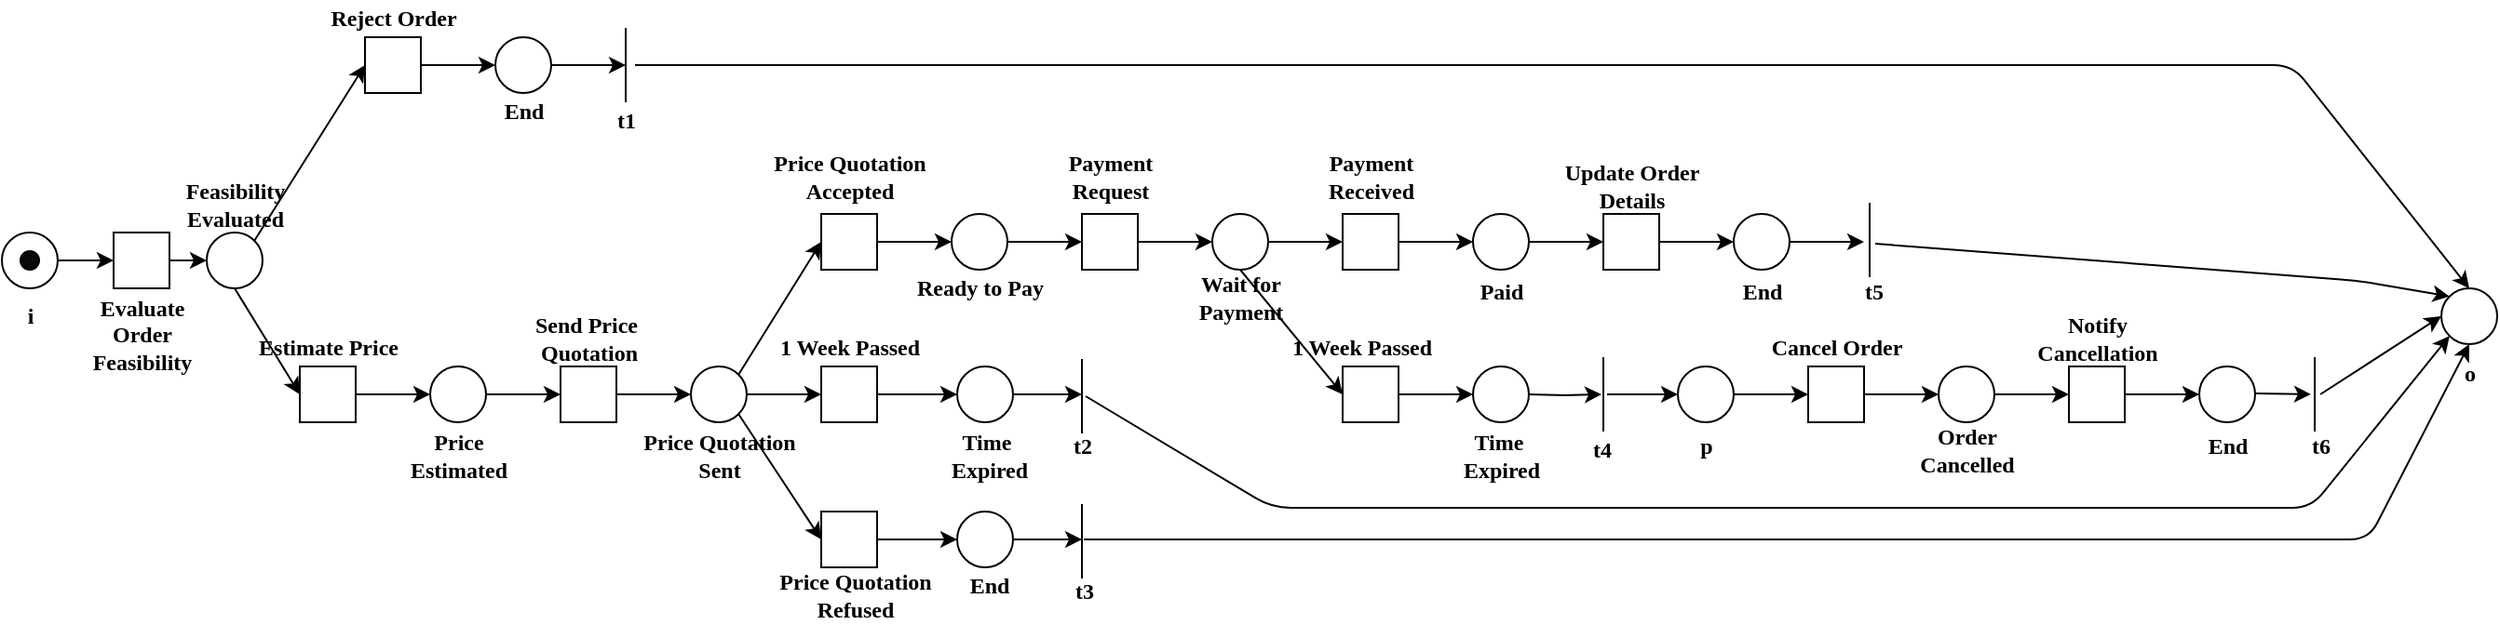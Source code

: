 <mxfile version="14.6.13" type="device"><diagram id="cvJP7_mtfQ-IJ_mPABc-" name="Pagina-1"><mxGraphModel dx="1024" dy="592" grid="1" gridSize="10" guides="1" tooltips="1" connect="1" arrows="1" fold="1" page="1" pageScale="1" pageWidth="583" pageHeight="827" math="0" shadow="0"><root><mxCell id="0"/><mxCell id="1" parent="0"/><mxCell id="Awd0ypakyq_JdQD4gJTv-39" value="" style="edgeStyle=orthogonalEdgeStyle;rounded=0;orthogonalLoop=1;jettySize=auto;html=1;" parent="1" source="Awd0ypakyq_JdQD4gJTv-2" target="Awd0ypakyq_JdQD4gJTv-4" edge="1"><mxGeometry relative="1" as="geometry"/></mxCell><mxCell id="Awd0ypakyq_JdQD4gJTv-2" value="" style="ellipse;whiteSpace=wrap;html=1;aspect=fixed;" parent="1" vertex="1"><mxGeometry x="40" y="270" width="30" height="30" as="geometry"/></mxCell><mxCell id="Awd0ypakyq_JdQD4gJTv-3" value="" style="ellipse;whiteSpace=wrap;html=1;aspect=fixed;" parent="1" vertex="1"><mxGeometry x="150" y="270" width="30" height="30" as="geometry"/></mxCell><mxCell id="Awd0ypakyq_JdQD4gJTv-4" value="" style="whiteSpace=wrap;html=1;aspect=fixed;" parent="1" vertex="1"><mxGeometry x="100" y="270" width="30" height="30" as="geometry"/></mxCell><mxCell id="Awd0ypakyq_JdQD4gJTv-40" value="" style="edgeStyle=orthogonalEdgeStyle;rounded=0;orthogonalLoop=1;jettySize=auto;html=1;" parent="1" source="Awd0ypakyq_JdQD4gJTv-5" target="Awd0ypakyq_JdQD4gJTv-7" edge="1"><mxGeometry relative="1" as="geometry"/></mxCell><mxCell id="Awd0ypakyq_JdQD4gJTv-5" value="" style="whiteSpace=wrap;html=1;aspect=fixed;" parent="1" vertex="1"><mxGeometry x="235" y="165" width="30" height="30" as="geometry"/></mxCell><mxCell id="Awd0ypakyq_JdQD4gJTv-41" value="" style="edgeStyle=orthogonalEdgeStyle;rounded=0;orthogonalLoop=1;jettySize=auto;html=1;entryX=0;entryY=0.5;entryDx=0;entryDy=0;" parent="1" source="Awd0ypakyq_JdQD4gJTv-6" target="Awd0ypakyq_JdQD4gJTv-8" edge="1"><mxGeometry relative="1" as="geometry"/></mxCell><mxCell id="Awd0ypakyq_JdQD4gJTv-6" value="" style="whiteSpace=wrap;html=1;aspect=fixed;" parent="1" vertex="1"><mxGeometry x="200" y="342" width="30" height="30" as="geometry"/></mxCell><mxCell id="Awd0ypakyq_JdQD4gJTv-7" value="" style="ellipse;whiteSpace=wrap;html=1;aspect=fixed;" parent="1" vertex="1"><mxGeometry x="305" y="165" width="30" height="30" as="geometry"/></mxCell><mxCell id="Awd0ypakyq_JdQD4gJTv-42" value="" style="edgeStyle=orthogonalEdgeStyle;rounded=0;orthogonalLoop=1;jettySize=auto;html=1;" parent="1" source="Awd0ypakyq_JdQD4gJTv-8" edge="1"><mxGeometry relative="1" as="geometry"><mxPoint x="340" y="357" as="targetPoint"/></mxGeometry></mxCell><mxCell id="Awd0ypakyq_JdQD4gJTv-8" value="" style="ellipse;whiteSpace=wrap;html=1;aspect=fixed;" parent="1" vertex="1"><mxGeometry x="270" y="342" width="30" height="30" as="geometry"/></mxCell><mxCell id="Awd0ypakyq_JdQD4gJTv-9" value="" style="endArrow=none;html=1;" parent="1" edge="1"><mxGeometry width="50" height="50" relative="1" as="geometry"><mxPoint x="375" y="200" as="sourcePoint"/><mxPoint x="375" y="160" as="targetPoint"/></mxGeometry></mxCell><mxCell id="Awd0ypakyq_JdQD4gJTv-43" value="" style="edgeStyle=orthogonalEdgeStyle;rounded=0;orthogonalLoop=1;jettySize=auto;html=1;entryX=0;entryY=0.5;entryDx=0;entryDy=0;" parent="1" source="Awd0ypakyq_JdQD4gJTv-10" target="Awd0ypakyq_JdQD4gJTv-11" edge="1"><mxGeometry relative="1" as="geometry"/></mxCell><mxCell id="Awd0ypakyq_JdQD4gJTv-10" value="" style="whiteSpace=wrap;html=1;aspect=fixed;" parent="1" vertex="1"><mxGeometry x="340" y="342" width="30" height="30" as="geometry"/></mxCell><mxCell id="Awd0ypakyq_JdQD4gJTv-44" value="" style="edgeStyle=orthogonalEdgeStyle;rounded=0;orthogonalLoop=1;jettySize=auto;html=1;entryX=0;entryY=0.5;entryDx=0;entryDy=0;" parent="1" source="Awd0ypakyq_JdQD4gJTv-11" target="Awd0ypakyq_JdQD4gJTv-13" edge="1"><mxGeometry relative="1" as="geometry"/></mxCell><mxCell id="Awd0ypakyq_JdQD4gJTv-11" value="" style="ellipse;whiteSpace=wrap;html=1;aspect=fixed;" parent="1" vertex="1"><mxGeometry x="410" y="342" width="30" height="30" as="geometry"/></mxCell><mxCell id="Awd0ypakyq_JdQD4gJTv-13" value="" style="whiteSpace=wrap;html=1;aspect=fixed;" parent="1" vertex="1"><mxGeometry x="480" y="342" width="30" height="30" as="geometry"/></mxCell><mxCell id="Awd0ypakyq_JdQD4gJTv-14" value="" style="whiteSpace=wrap;html=1;aspect=fixed;" parent="1" vertex="1"><mxGeometry x="480" y="420" width="30" height="30" as="geometry"/></mxCell><mxCell id="Awd0ypakyq_JdQD4gJTv-15" value="" style="ellipse;whiteSpace=wrap;html=1;aspect=fixed;" parent="1" vertex="1"><mxGeometry x="553" y="342" width="30" height="30" as="geometry"/></mxCell><mxCell id="Awd0ypakyq_JdQD4gJTv-16" value="" style="ellipse;whiteSpace=wrap;html=1;aspect=fixed;" parent="1" vertex="1"><mxGeometry x="553" y="420" width="30" height="30" as="geometry"/></mxCell><mxCell id="Awd0ypakyq_JdQD4gJTv-17" value="" style="endArrow=none;html=1;" parent="1" edge="1"><mxGeometry width="50" height="50" relative="1" as="geometry"><mxPoint x="620" y="378" as="sourcePoint"/><mxPoint x="620" y="338" as="targetPoint"/></mxGeometry></mxCell><mxCell id="Awd0ypakyq_JdQD4gJTv-18" value="" style="endArrow=none;html=1;" parent="1" edge="1"><mxGeometry width="50" height="50" relative="1" as="geometry"><mxPoint x="620" y="456" as="sourcePoint"/><mxPoint x="620" y="416" as="targetPoint"/></mxGeometry></mxCell><mxCell id="Awd0ypakyq_JdQD4gJTv-19" value="" style="whiteSpace=wrap;html=1;aspect=fixed;" parent="1" vertex="1"><mxGeometry x="480" y="260" width="30" height="30" as="geometry"/></mxCell><mxCell id="Awd0ypakyq_JdQD4gJTv-20" value="" style="ellipse;whiteSpace=wrap;html=1;aspect=fixed;" parent="1" vertex="1"><mxGeometry x="550" y="260" width="30" height="30" as="geometry"/></mxCell><mxCell id="Awd0ypakyq_JdQD4gJTv-21" value="" style="whiteSpace=wrap;html=1;aspect=fixed;" parent="1" vertex="1"><mxGeometry x="620" y="260" width="30" height="30" as="geometry"/></mxCell><mxCell id="Awd0ypakyq_JdQD4gJTv-61" value="" style="edgeStyle=orthogonalEdgeStyle;rounded=0;orthogonalLoop=1;jettySize=auto;html=1;entryX=0;entryY=0.5;entryDx=0;entryDy=0;" parent="1" source="Awd0ypakyq_JdQD4gJTv-22" target="Awd0ypakyq_JdQD4gJTv-25" edge="1"><mxGeometry relative="1" as="geometry"/></mxCell><mxCell id="Awd0ypakyq_JdQD4gJTv-22" value="" style="whiteSpace=wrap;html=1;aspect=fixed;" parent="1" vertex="1"><mxGeometry x="760" y="260" width="30" height="30" as="geometry"/></mxCell><mxCell id="Awd0ypakyq_JdQD4gJTv-60" value="" style="edgeStyle=orthogonalEdgeStyle;rounded=0;orthogonalLoop=1;jettySize=auto;html=1;" parent="1" source="Awd0ypakyq_JdQD4gJTv-23" edge="1"><mxGeometry relative="1" as="geometry"><mxPoint x="760" y="275" as="targetPoint"/></mxGeometry></mxCell><mxCell id="Awd0ypakyq_JdQD4gJTv-23" value="" style="ellipse;whiteSpace=wrap;html=1;aspect=fixed;" parent="1" vertex="1"><mxGeometry x="690" y="260" width="30" height="30" as="geometry"/></mxCell><mxCell id="Awd0ypakyq_JdQD4gJTv-65" value="" style="edgeStyle=orthogonalEdgeStyle;rounded=0;orthogonalLoop=1;jettySize=auto;html=1;" parent="1" source="Awd0ypakyq_JdQD4gJTv-24" target="Awd0ypakyq_JdQD4gJTv-26" edge="1"><mxGeometry relative="1" as="geometry"/></mxCell><mxCell id="Awd0ypakyq_JdQD4gJTv-24" value="" style="whiteSpace=wrap;html=1;aspect=fixed;" parent="1" vertex="1"><mxGeometry x="760" y="342" width="30" height="30" as="geometry"/></mxCell><mxCell id="Awd0ypakyq_JdQD4gJTv-62" value="" style="edgeStyle=orthogonalEdgeStyle;rounded=0;orthogonalLoop=1;jettySize=auto;html=1;entryX=0;entryY=0.5;entryDx=0;entryDy=0;" parent="1" source="Awd0ypakyq_JdQD4gJTv-25" target="Awd0ypakyq_JdQD4gJTv-29" edge="1"><mxGeometry relative="1" as="geometry"/></mxCell><mxCell id="Awd0ypakyq_JdQD4gJTv-25" value="" style="ellipse;whiteSpace=wrap;html=1;aspect=fixed;" parent="1" vertex="1"><mxGeometry x="830" y="260" width="30" height="30" as="geometry"/></mxCell><mxCell id="Awd0ypakyq_JdQD4gJTv-66" value="" style="edgeStyle=orthogonalEdgeStyle;rounded=0;orthogonalLoop=1;jettySize=auto;html=1;" parent="1" edge="1"><mxGeometry relative="1" as="geometry"><mxPoint x="859" y="357" as="sourcePoint"/><mxPoint x="899" y="357" as="targetPoint"/></mxGeometry></mxCell><mxCell id="Awd0ypakyq_JdQD4gJTv-26" value="" style="ellipse;whiteSpace=wrap;html=1;aspect=fixed;" parent="1" vertex="1"><mxGeometry x="830" y="342" width="30" height="30" as="geometry"/></mxCell><mxCell id="Awd0ypakyq_JdQD4gJTv-69" value="" style="edgeStyle=orthogonalEdgeStyle;rounded=0;orthogonalLoop=1;jettySize=auto;html=1;startSize=6;sourcePerimeterSpacing=0;entryX=0;entryY=0.5;entryDx=0;entryDy=0;" parent="1" source="Awd0ypakyq_JdQD4gJTv-27" target="Awd0ypakyq_JdQD4gJTv-31" edge="1"><mxGeometry relative="1" as="geometry"/></mxCell><mxCell id="Awd0ypakyq_JdQD4gJTv-27" value="" style="ellipse;whiteSpace=wrap;html=1;aspect=fixed;" parent="1" vertex="1"><mxGeometry x="940" y="342" width="30" height="30" as="geometry"/></mxCell><mxCell id="Awd0ypakyq_JdQD4gJTv-28" value="" style="endArrow=none;html=1;" parent="1" edge="1"><mxGeometry width="50" height="50" relative="1" as="geometry"><mxPoint x="900" y="377" as="sourcePoint"/><mxPoint x="900" y="337" as="targetPoint"/></mxGeometry></mxCell><mxCell id="Awd0ypakyq_JdQD4gJTv-63" value="" style="edgeStyle=orthogonalEdgeStyle;rounded=0;orthogonalLoop=1;jettySize=auto;html=1;" parent="1" source="Awd0ypakyq_JdQD4gJTv-29" target="Awd0ypakyq_JdQD4gJTv-30" edge="1"><mxGeometry relative="1" as="geometry"/></mxCell><mxCell id="Awd0ypakyq_JdQD4gJTv-29" value="" style="whiteSpace=wrap;html=1;aspect=fixed;" parent="1" vertex="1"><mxGeometry x="900" y="260" width="30" height="30" as="geometry"/></mxCell><mxCell id="Awd0ypakyq_JdQD4gJTv-30" value="" style="ellipse;whiteSpace=wrap;html=1;aspect=fixed;" parent="1" vertex="1"><mxGeometry x="970" y="260" width="30" height="30" as="geometry"/></mxCell><mxCell id="Awd0ypakyq_JdQD4gJTv-70" value="" style="edgeStyle=orthogonalEdgeStyle;rounded=0;orthogonalLoop=1;jettySize=auto;html=1;startSize=6;sourcePerimeterSpacing=0;entryX=0;entryY=0.5;entryDx=0;entryDy=0;" parent="1" source="Awd0ypakyq_JdQD4gJTv-31" target="Awd0ypakyq_JdQD4gJTv-32" edge="1"><mxGeometry relative="1" as="geometry"/></mxCell><mxCell id="Awd0ypakyq_JdQD4gJTv-31" value="" style="whiteSpace=wrap;html=1;aspect=fixed;" parent="1" vertex="1"><mxGeometry x="1010" y="342" width="30" height="30" as="geometry"/></mxCell><mxCell id="Awd0ypakyq_JdQD4gJTv-71" value="" style="edgeStyle=orthogonalEdgeStyle;rounded=0;orthogonalLoop=1;jettySize=auto;html=1;startSize=6;sourcePerimeterSpacing=0;entryX=0;entryY=0.5;entryDx=0;entryDy=0;" parent="1" source="Awd0ypakyq_JdQD4gJTv-32" target="Awd0ypakyq_JdQD4gJTv-33" edge="1"><mxGeometry relative="1" as="geometry"/></mxCell><mxCell id="Awd0ypakyq_JdQD4gJTv-32" value="" style="ellipse;whiteSpace=wrap;html=1;aspect=fixed;" parent="1" vertex="1"><mxGeometry x="1080" y="342" width="30" height="30" as="geometry"/></mxCell><mxCell id="Awd0ypakyq_JdQD4gJTv-72" value="" style="edgeStyle=orthogonalEdgeStyle;rounded=0;orthogonalLoop=1;jettySize=auto;html=1;startSize=6;sourcePerimeterSpacing=0;" parent="1" source="Awd0ypakyq_JdQD4gJTv-33" target="Awd0ypakyq_JdQD4gJTv-35" edge="1"><mxGeometry relative="1" as="geometry"/></mxCell><mxCell id="Awd0ypakyq_JdQD4gJTv-33" value="" style="whiteSpace=wrap;html=1;aspect=fixed;" parent="1" vertex="1"><mxGeometry x="1150" y="342" width="30" height="30" as="geometry"/></mxCell><mxCell id="Awd0ypakyq_JdQD4gJTv-35" value="" style="ellipse;whiteSpace=wrap;html=1;aspect=fixed;" parent="1" vertex="1"><mxGeometry x="1220" y="342" width="30" height="30" as="geometry"/></mxCell><mxCell id="Awd0ypakyq_JdQD4gJTv-36" value="" style="endArrow=none;html=1;" parent="1" edge="1"><mxGeometry width="50" height="50" relative="1" as="geometry"><mxPoint x="1282" y="377" as="sourcePoint"/><mxPoint x="1282" y="337" as="targetPoint"/></mxGeometry></mxCell><mxCell id="Awd0ypakyq_JdQD4gJTv-37" value="" style="ellipse;whiteSpace=wrap;html=1;aspect=fixed;" parent="1" vertex="1"><mxGeometry x="1350" y="300" width="30" height="30" as="geometry"/></mxCell><mxCell id="Awd0ypakyq_JdQD4gJTv-38" value="" style="ellipse;whiteSpace=wrap;html=1;aspect=fixed;fillColor=#080808;" parent="1" vertex="1"><mxGeometry x="50" y="280" width="10" height="10" as="geometry"/></mxCell><mxCell id="Awd0ypakyq_JdQD4gJTv-45" value="" style="endArrow=classic;html=1;exitX=1;exitY=0;exitDx=0;exitDy=0;entryX=0;entryY=0.5;entryDx=0;entryDy=0;" parent="1" source="Awd0ypakyq_JdQD4gJTv-11" target="Awd0ypakyq_JdQD4gJTv-19" edge="1"><mxGeometry width="50" height="50" relative="1" as="geometry"><mxPoint x="210" y="330" as="sourcePoint"/><mxPoint x="260" y="280" as="targetPoint"/></mxGeometry></mxCell><mxCell id="Awd0ypakyq_JdQD4gJTv-46" value="" style="endArrow=classic;html=1;entryX=0;entryY=0.5;entryDx=0;entryDy=0;exitX=1;exitY=1;exitDx=0;exitDy=0;" parent="1" source="Awd0ypakyq_JdQD4gJTv-11" target="Awd0ypakyq_JdQD4gJTv-14" edge="1"><mxGeometry width="50" height="50" relative="1" as="geometry"><mxPoint x="210" y="330" as="sourcePoint"/><mxPoint x="260" y="280" as="targetPoint"/></mxGeometry></mxCell><mxCell id="Awd0ypakyq_JdQD4gJTv-48" value="" style="endArrow=classic;html=1;exitX=1;exitY=0.5;exitDx=0;exitDy=0;entryX=0;entryY=0.5;entryDx=0;entryDy=0;" parent="1" source="Awd0ypakyq_JdQD4gJTv-4" target="Awd0ypakyq_JdQD4gJTv-3" edge="1"><mxGeometry width="50" height="50" relative="1" as="geometry"><mxPoint x="210" y="330" as="sourcePoint"/><mxPoint x="260" y="280" as="targetPoint"/></mxGeometry></mxCell><mxCell id="Awd0ypakyq_JdQD4gJTv-49" value="" style="endArrow=classic;html=1;exitX=0.5;exitY=1;exitDx=0;exitDy=0;entryX=0;entryY=0.5;entryDx=0;entryDy=0;" parent="1" source="Awd0ypakyq_JdQD4gJTv-3" target="Awd0ypakyq_JdQD4gJTv-6" edge="1"><mxGeometry width="50" height="50" relative="1" as="geometry"><mxPoint x="210" y="330" as="sourcePoint"/><mxPoint x="260" y="280" as="targetPoint"/></mxGeometry></mxCell><mxCell id="Awd0ypakyq_JdQD4gJTv-50" value="" style="endArrow=classic;html=1;exitX=1;exitY=0;exitDx=0;exitDy=0;entryX=0;entryY=0.5;entryDx=0;entryDy=0;" parent="1" source="Awd0ypakyq_JdQD4gJTv-3" target="Awd0ypakyq_JdQD4gJTv-5" edge="1"><mxGeometry width="50" height="50" relative="1" as="geometry"><mxPoint x="170" y="230" as="sourcePoint"/><mxPoint x="265" y="240" as="targetPoint"/></mxGeometry></mxCell><mxCell id="Awd0ypakyq_JdQD4gJTv-51" value="" style="endArrow=classic;html=1;exitX=1;exitY=0.5;exitDx=0;exitDy=0;" parent="1" source="Awd0ypakyq_JdQD4gJTv-7" edge="1"><mxGeometry width="50" height="50" relative="1" as="geometry"><mxPoint x="425" y="290" as="sourcePoint"/><mxPoint x="375" y="180" as="targetPoint"/></mxGeometry></mxCell><mxCell id="Awd0ypakyq_JdQD4gJTv-52" value="" style="endArrow=classic;html=1;entryX=0;entryY=0.5;entryDx=0;entryDy=0;exitX=1;exitY=0.5;exitDx=0;exitDy=0;" parent="1" source="Awd0ypakyq_JdQD4gJTv-19" target="Awd0ypakyq_JdQD4gJTv-20" edge="1"><mxGeometry width="50" height="50" relative="1" as="geometry"><mxPoint x="390" y="330" as="sourcePoint"/><mxPoint x="560" y="270" as="targetPoint"/></mxGeometry></mxCell><mxCell id="Awd0ypakyq_JdQD4gJTv-53" value="" style="endArrow=classic;html=1;entryX=0;entryY=0.5;entryDx=0;entryDy=0;exitX=1;exitY=0.5;exitDx=0;exitDy=0;" parent="1" source="Awd0ypakyq_JdQD4gJTv-13" target="Awd0ypakyq_JdQD4gJTv-15" edge="1"><mxGeometry width="50" height="50" relative="1" as="geometry"><mxPoint x="520" y="285" as="sourcePoint"/><mxPoint x="560" y="285" as="targetPoint"/></mxGeometry></mxCell><mxCell id="Awd0ypakyq_JdQD4gJTv-54" value="" style="endArrow=classic;html=1;entryX=0;entryY=0.5;entryDx=0;entryDy=0;exitX=1;exitY=0.5;exitDx=0;exitDy=0;" parent="1" source="Awd0ypakyq_JdQD4gJTv-14" target="Awd0ypakyq_JdQD4gJTv-16" edge="1"><mxGeometry width="50" height="50" relative="1" as="geometry"><mxPoint x="530" y="295" as="sourcePoint"/><mxPoint x="570" y="295" as="targetPoint"/></mxGeometry></mxCell><mxCell id="Awd0ypakyq_JdQD4gJTv-55" value="" style="endArrow=classic;html=1;entryX=0;entryY=0.5;entryDx=0;entryDy=0;exitX=1;exitY=0.5;exitDx=0;exitDy=0;" parent="1" source="Awd0ypakyq_JdQD4gJTv-20" target="Awd0ypakyq_JdQD4gJTv-21" edge="1"><mxGeometry width="50" height="50" relative="1" as="geometry"><mxPoint x="540" y="305" as="sourcePoint"/><mxPoint x="580" y="305" as="targetPoint"/></mxGeometry></mxCell><mxCell id="Awd0ypakyq_JdQD4gJTv-57" value="" style="endArrow=classic;html=1;exitX=1;exitY=0.5;exitDx=0;exitDy=0;" parent="1" source="Awd0ypakyq_JdQD4gJTv-15" edge="1"><mxGeometry width="50" height="50" relative="1" as="geometry"><mxPoint x="390" y="330" as="sourcePoint"/><mxPoint x="620" y="357" as="targetPoint"/></mxGeometry></mxCell><mxCell id="Awd0ypakyq_JdQD4gJTv-58" value="" style="endArrow=classic;html=1;exitX=1;exitY=0.5;exitDx=0;exitDy=0;" parent="1" source="Awd0ypakyq_JdQD4gJTv-16" edge="1"><mxGeometry width="50" height="50" relative="1" as="geometry"><mxPoint x="390" y="330" as="sourcePoint"/><mxPoint x="620" y="435" as="targetPoint"/></mxGeometry></mxCell><mxCell id="Awd0ypakyq_JdQD4gJTv-59" value="" style="endArrow=classic;html=1;exitX=1;exitY=0.5;exitDx=0;exitDy=0;" parent="1" source="Awd0ypakyq_JdQD4gJTv-21" edge="1"><mxGeometry width="50" height="50" relative="1" as="geometry"><mxPoint x="830" y="330" as="sourcePoint"/><mxPoint x="690" y="275" as="targetPoint"/></mxGeometry></mxCell><mxCell id="Awd0ypakyq_JdQD4gJTv-64" value="" style="endArrow=classic;html=1;exitX=0.5;exitY=1;exitDx=0;exitDy=0;entryX=0;entryY=0.5;entryDx=0;entryDy=0;" parent="1" source="Awd0ypakyq_JdQD4gJTv-23" target="Awd0ypakyq_JdQD4gJTv-24" edge="1"><mxGeometry width="50" height="50" relative="1" as="geometry"><mxPoint x="830" y="500" as="sourcePoint"/><mxPoint x="880" y="450" as="targetPoint"/></mxGeometry></mxCell><mxCell id="Awd0ypakyq_JdQD4gJTv-67" value="" style="endArrow=classic;html=1;sourcePerimeterSpacing=0;startSize=6;entryX=0;entryY=0.5;entryDx=0;entryDy=0;" parent="1" target="Awd0ypakyq_JdQD4gJTv-27" edge="1"><mxGeometry width="50" height="50" relative="1" as="geometry"><mxPoint x="902" y="357" as="sourcePoint"/><mxPoint x="942" y="357" as="targetPoint"/></mxGeometry></mxCell><mxCell id="Awd0ypakyq_JdQD4gJTv-78" value="" style="endArrow=classic;html=1;startSize=6;sourcePerimeterSpacing=0;entryX=0;entryY=0.5;entryDx=0;entryDy=0;" parent="1" target="Awd0ypakyq_JdQD4gJTv-37" edge="1"><mxGeometry width="50" height="50" relative="1" as="geometry"><mxPoint x="1285" y="357" as="sourcePoint"/><mxPoint x="1330" y="330" as="targetPoint"/></mxGeometry></mxCell><mxCell id="Awd0ypakyq_JdQD4gJTv-79" value="" style="endArrow=classic;html=1;startSize=6;sourcePerimeterSpacing=0;" parent="1" edge="1"><mxGeometry width="50" height="50" relative="1" as="geometry"><mxPoint x="1250" y="356.5" as="sourcePoint"/><mxPoint x="1280" y="357" as="targetPoint"/></mxGeometry></mxCell><mxCell id="Awd0ypakyq_JdQD4gJTv-80" value="&lt;b&gt;&lt;font face=&quot;Georgia&quot;&gt;i&lt;/font&gt;&lt;/b&gt;" style="text;html=1;align=center;verticalAlign=middle;resizable=0;points=[];autosize=1;strokeColor=none;" parent="1" vertex="1"><mxGeometry x="45" y="305" width="20" height="20" as="geometry"/></mxCell><mxCell id="Awd0ypakyq_JdQD4gJTv-83" value="&lt;b&gt;&lt;font face=&quot;Georgia&quot; style=&quot;font-size: 12px ; line-height: 120%&quot;&gt;Evaluate &lt;br&gt;Order &lt;br&gt;Feasibility&lt;/font&gt;&lt;/b&gt;" style="text;html=1;align=center;verticalAlign=middle;resizable=0;points=[];autosize=1;strokeColor=none;" parent="1" vertex="1"><mxGeometry x="75" y="300" width="80" height="50" as="geometry"/></mxCell><mxCell id="Awd0ypakyq_JdQD4gJTv-84" value="&lt;b&gt;&lt;font face=&quot;Georgia&quot;&gt;Feasibility &lt;br&gt;Evaluated&lt;/font&gt;&lt;/b&gt;" style="text;html=1;align=center;verticalAlign=middle;resizable=0;points=[];autosize=1;strokeColor=none;" parent="1" vertex="1"><mxGeometry x="125" y="240" width="80" height="30" as="geometry"/></mxCell><mxCell id="Awd0ypakyq_JdQD4gJTv-85" value="&lt;font face=&quot;Georgia&quot;&gt;&lt;b&gt;Reject Order&lt;/b&gt;&lt;/font&gt;" style="text;html=1;align=center;verticalAlign=middle;resizable=0;points=[];autosize=1;strokeColor=none;" parent="1" vertex="1"><mxGeometry x="205" y="145" width="90" height="20" as="geometry"/></mxCell><mxCell id="Awd0ypakyq_JdQD4gJTv-87" value="&lt;font face=&quot;Georgia&quot;&gt;&lt;b&gt;End&lt;/b&gt;&lt;/font&gt;" style="text;html=1;align=center;verticalAlign=middle;resizable=0;points=[];autosize=1;strokeColor=none;" parent="1" vertex="1"><mxGeometry x="300" y="195" width="40" height="20" as="geometry"/></mxCell><mxCell id="Awd0ypakyq_JdQD4gJTv-88" value="&lt;b&gt;&lt;font face=&quot;Georgia&quot;&gt;t1&lt;/font&gt;&lt;/b&gt;" style="text;html=1;align=center;verticalAlign=middle;resizable=0;points=[];autosize=1;strokeColor=none;" parent="1" vertex="1"><mxGeometry x="360" y="200" width="30" height="20" as="geometry"/></mxCell><mxCell id="Awd0ypakyq_JdQD4gJTv-89" value="&lt;font face=&quot;Georgia&quot;&gt;&lt;b&gt;Estimate Price&lt;/b&gt;&lt;/font&gt;" style="text;html=1;align=center;verticalAlign=middle;resizable=0;points=[];autosize=1;strokeColor=none;" parent="1" vertex="1"><mxGeometry x="160" y="322" width="110" height="20" as="geometry"/></mxCell><mxCell id="Awd0ypakyq_JdQD4gJTv-90" value="&lt;b&gt;&lt;font face=&quot;Georgia&quot;&gt;Price &lt;br&gt;Estimated&lt;/font&gt;&lt;/b&gt;" style="text;html=1;align=center;verticalAlign=middle;resizable=0;points=[];autosize=1;strokeColor=none;" parent="1" vertex="1"><mxGeometry x="245" y="375" width="80" height="30" as="geometry"/></mxCell><mxCell id="Awd0ypakyq_JdQD4gJTv-91" value="&lt;b&gt;&lt;font face=&quot;Georgia&quot;&gt;Send Price&amp;nbsp;&lt;br&gt;Quotation&lt;/font&gt;&lt;/b&gt;" style="text;html=1;align=center;verticalAlign=middle;resizable=0;points=[];autosize=1;strokeColor=none;" parent="1" vertex="1"><mxGeometry x="315" y="312" width="80" height="30" as="geometry"/></mxCell><mxCell id="Awd0ypakyq_JdQD4gJTv-92" value="&lt;b&gt;&lt;font face=&quot;Georgia&quot;&gt;Price Quotation&lt;br&gt;Sent&lt;/font&gt;&lt;/b&gt;" style="text;html=1;align=center;verticalAlign=middle;resizable=0;points=[];autosize=1;strokeColor=none;" parent="1" vertex="1"><mxGeometry x="370" y="375" width="110" height="30" as="geometry"/></mxCell><mxCell id="Awd0ypakyq_JdQD4gJTv-93" value="&lt;b&gt;&lt;font face=&quot;Georgia&quot;&gt;Price Quotation&lt;br&gt;Accepted&lt;br&gt;&lt;/font&gt;&lt;/b&gt;" style="text;html=1;align=center;verticalAlign=middle;resizable=0;points=[];autosize=1;strokeColor=none;" parent="1" vertex="1"><mxGeometry x="440" y="225" width="110" height="30" as="geometry"/></mxCell><mxCell id="Awd0ypakyq_JdQD4gJTv-94" value="&lt;b&gt;&lt;font face=&quot;Georgia&quot;&gt;1 Week Passed&lt;/font&gt;&lt;/b&gt;" style="text;html=1;align=center;verticalAlign=middle;resizable=0;points=[];autosize=1;strokeColor=none;" parent="1" vertex="1"><mxGeometry x="440" y="322" width="110" height="20" as="geometry"/></mxCell><mxCell id="Awd0ypakyq_JdQD4gJTv-95" value="&lt;b&gt;&lt;font face=&quot;Georgia&quot;&gt;Price Quotation&lt;br&gt;Refused&lt;br&gt;&lt;/font&gt;&lt;/b&gt;" style="text;html=1;align=center;verticalAlign=middle;resizable=0;points=[];autosize=1;strokeColor=none;" parent="1" vertex="1"><mxGeometry x="443" y="450" width="110" height="30" as="geometry"/></mxCell><mxCell id="Awd0ypakyq_JdQD4gJTv-96" value="&lt;font face=&quot;Georgia&quot;&gt;&lt;b&gt;End&lt;/b&gt;&lt;/font&gt;" style="text;html=1;align=center;verticalAlign=middle;resizable=0;points=[];autosize=1;strokeColor=none;" parent="1" vertex="1"><mxGeometry x="550" y="450" width="40" height="20" as="geometry"/></mxCell><mxCell id="Awd0ypakyq_JdQD4gJTv-97" value="&lt;b&gt;&lt;font face=&quot;Georgia&quot;&gt;Time&amp;nbsp;&lt;br&gt;Expired&lt;br&gt;&lt;/font&gt;&lt;/b&gt;" style="text;html=1;align=center;verticalAlign=middle;resizable=0;points=[];autosize=1;strokeColor=none;" parent="1" vertex="1"><mxGeometry x="540" y="375" width="60" height="30" as="geometry"/></mxCell><mxCell id="Awd0ypakyq_JdQD4gJTv-98" value="&lt;b&gt;&lt;font face=&quot;Georgia&quot;&gt;Ready to Pay&lt;/font&gt;&lt;/b&gt;" style="text;html=1;align=center;verticalAlign=middle;resizable=0;points=[];autosize=1;strokeColor=none;" parent="1" vertex="1"><mxGeometry x="520" y="290" width="90" height="20" as="geometry"/></mxCell><mxCell id="Awd0ypakyq_JdQD4gJTv-99" value="&lt;b&gt;&lt;font face=&quot;Georgia&quot;&gt;Payment &lt;br&gt;Request&lt;/font&gt;&lt;/b&gt;" style="text;html=1;align=center;verticalAlign=middle;resizable=0;points=[];autosize=1;strokeColor=none;" parent="1" vertex="1"><mxGeometry x="600" y="225" width="70" height="30" as="geometry"/></mxCell><mxCell id="Awd0ypakyq_JdQD4gJTv-100" value="&lt;b&gt;&lt;font face=&quot;Georgia&quot;&gt;Wait for &lt;br&gt;Payment&lt;/font&gt;&lt;/b&gt;" style="text;html=1;align=center;verticalAlign=middle;resizable=0;points=[];autosize=1;strokeColor=none;" parent="1" vertex="1"><mxGeometry x="670" y="290" width="70" height="30" as="geometry"/></mxCell><mxCell id="Awd0ypakyq_JdQD4gJTv-101" value="&lt;b&gt;&lt;font face=&quot;Georgia&quot;&gt;Payment &lt;br&gt;Received&lt;/font&gt;&lt;/b&gt;" style="text;html=1;align=center;verticalAlign=middle;resizable=0;points=[];autosize=1;strokeColor=none;" parent="1" vertex="1"><mxGeometry x="740" y="225" width="70" height="30" as="geometry"/></mxCell><mxCell id="Awd0ypakyq_JdQD4gJTv-102" value="&lt;b&gt;&lt;font face=&quot;Georgia&quot;&gt;Paid&lt;/font&gt;&lt;/b&gt;" style="text;html=1;align=center;verticalAlign=middle;resizable=0;points=[];autosize=1;strokeColor=none;" parent="1" vertex="1"><mxGeometry x="825" y="292" width="40" height="20" as="geometry"/></mxCell><mxCell id="Awd0ypakyq_JdQD4gJTv-103" value="&lt;b&gt;&lt;font face=&quot;Georgia&quot;&gt;Time&amp;nbsp;&lt;br&gt;Expired&lt;br&gt;&lt;/font&gt;&lt;/b&gt;" style="text;html=1;align=center;verticalAlign=middle;resizable=0;points=[];autosize=1;strokeColor=none;" parent="1" vertex="1"><mxGeometry x="815" y="375" width="60" height="30" as="geometry"/></mxCell><mxCell id="Awd0ypakyq_JdQD4gJTv-104" value="&lt;b&gt;&lt;font face=&quot;Georgia&quot;&gt;1 Week Passed&lt;/font&gt;&lt;/b&gt;" style="text;html=1;align=center;verticalAlign=middle;resizable=0;points=[];autosize=1;strokeColor=none;" parent="1" vertex="1"><mxGeometry x="715" y="322" width="110" height="20" as="geometry"/></mxCell><mxCell id="Awd0ypakyq_JdQD4gJTv-105" value="&lt;b&gt;&lt;font face=&quot;Georgia&quot;&gt;t2&lt;/font&gt;&lt;/b&gt;" style="text;html=1;align=center;verticalAlign=middle;resizable=0;points=[];autosize=1;strokeColor=none;" parent="1" vertex="1"><mxGeometry x="605" y="375" width="30" height="20" as="geometry"/></mxCell><mxCell id="Awd0ypakyq_JdQD4gJTv-106" value="&lt;b&gt;&lt;font face=&quot;Georgia&quot;&gt;t3&lt;/font&gt;&lt;/b&gt;" style="text;html=1;align=center;verticalAlign=middle;resizable=0;points=[];autosize=1;strokeColor=none;" parent="1" vertex="1"><mxGeometry x="606" y="453" width="30" height="20" as="geometry"/></mxCell><mxCell id="Awd0ypakyq_JdQD4gJTv-107" value="&lt;b&gt;&lt;font face=&quot;Georgia&quot;&gt;t4&lt;/font&gt;&lt;/b&gt;" style="text;html=1;align=center;verticalAlign=middle;resizable=0;points=[];autosize=1;strokeColor=none;" parent="1" vertex="1"><mxGeometry x="884" y="377" width="30" height="20" as="geometry"/></mxCell><mxCell id="Awd0ypakyq_JdQD4gJTv-108" value="&lt;b&gt;&lt;font face=&quot;Georgia&quot;&gt;p&lt;/font&gt;&lt;/b&gt;" style="text;html=1;align=center;verticalAlign=middle;resizable=0;points=[];autosize=1;strokeColor=none;" parent="1" vertex="1"><mxGeometry x="945" y="375" width="20" height="20" as="geometry"/></mxCell><mxCell id="Awd0ypakyq_JdQD4gJTv-109" value="&lt;font face=&quot;Georgia&quot;&gt;&lt;b&gt;End&lt;/b&gt;&lt;/font&gt;" style="text;html=1;align=center;verticalAlign=middle;resizable=0;points=[];autosize=1;strokeColor=none;" parent="1" vertex="1"><mxGeometry x="965" y="292" width="40" height="20" as="geometry"/></mxCell><mxCell id="Awd0ypakyq_JdQD4gJTv-111" value="&lt;b&gt;&lt;font face=&quot;Georgia&quot;&gt;Update Order&lt;br&gt;Details&lt;br&gt;&lt;/font&gt;&lt;/b&gt;" style="text;html=1;align=center;verticalAlign=middle;resizable=0;points=[];autosize=1;strokeColor=none;" parent="1" vertex="1"><mxGeometry x="865" y="230" width="100" height="30" as="geometry"/></mxCell><mxCell id="Awd0ypakyq_JdQD4gJTv-112" value="&lt;b&gt;&lt;font face=&quot;Georgia&quot;&gt;Cancel Order&lt;/font&gt;&lt;/b&gt;" style="text;html=1;align=center;verticalAlign=middle;resizable=0;points=[];autosize=1;strokeColor=none;" parent="1" vertex="1"><mxGeometry x="975" y="322" width="100" height="20" as="geometry"/></mxCell><mxCell id="Awd0ypakyq_JdQD4gJTv-113" value="&lt;b&gt;&lt;font face=&quot;Georgia&quot;&gt;Order &lt;br&gt;Cancelled&lt;/font&gt;&lt;/b&gt;" style="text;html=1;align=center;verticalAlign=middle;resizable=0;points=[];autosize=1;strokeColor=none;" parent="1" vertex="1"><mxGeometry x="1055" y="372" width="80" height="30" as="geometry"/></mxCell><mxCell id="Awd0ypakyq_JdQD4gJTv-114" value="&lt;b&gt;&lt;font face=&quot;Georgia&quot;&gt;Notify &lt;br&gt;Cancellation&lt;/font&gt;&lt;/b&gt;" style="text;html=1;align=center;verticalAlign=middle;resizable=0;points=[];autosize=1;strokeColor=none;" parent="1" vertex="1"><mxGeometry x="1120" y="312" width="90" height="30" as="geometry"/></mxCell><mxCell id="Awd0ypakyq_JdQD4gJTv-115" value="&lt;font face=&quot;Georgia&quot;&gt;&lt;b&gt;End&lt;/b&gt;&lt;/font&gt;" style="text;html=1;align=center;verticalAlign=middle;resizable=0;points=[];autosize=1;strokeColor=none;" parent="1" vertex="1"><mxGeometry x="1215" y="375" width="40" height="20" as="geometry"/></mxCell><mxCell id="Awd0ypakyq_JdQD4gJTv-116" value="&lt;b&gt;&lt;font face=&quot;Georgia&quot;&gt;t6&lt;/font&gt;&lt;/b&gt;" style="text;html=1;align=center;verticalAlign=middle;resizable=0;points=[];autosize=1;strokeColor=none;" parent="1" vertex="1"><mxGeometry x="1270" y="375" width="30" height="20" as="geometry"/></mxCell><mxCell id="Awd0ypakyq_JdQD4gJTv-117" value="&lt;b&gt;&lt;font face=&quot;Georgia&quot;&gt;o&lt;/font&gt;&lt;/b&gt;" style="text;html=1;align=center;verticalAlign=middle;resizable=0;points=[];autosize=1;strokeColor=none;" parent="1" vertex="1"><mxGeometry x="1355" y="336" width="20" height="20" as="geometry"/></mxCell><mxCell id="Awd0ypakyq_JdQD4gJTv-118" value="" style="endArrow=none;html=1;" parent="1" edge="1"><mxGeometry width="50" height="50" relative="1" as="geometry"><mxPoint x="1043" y="294" as="sourcePoint"/><mxPoint x="1043" y="254" as="targetPoint"/></mxGeometry></mxCell><mxCell id="Awd0ypakyq_JdQD4gJTv-119" value="&lt;b&gt;&lt;font face=&quot;Georgia&quot;&gt;t5&lt;/font&gt;&lt;/b&gt;" style="text;html=1;align=center;verticalAlign=middle;resizable=0;points=[];autosize=1;strokeColor=none;" parent="1" vertex="1"><mxGeometry x="1030" y="292" width="30" height="20" as="geometry"/></mxCell><mxCell id="Awd0ypakyq_JdQD4gJTv-120" value="" style="endArrow=classic;html=1;startSize=6;sourcePerimeterSpacing=0;exitX=1;exitY=0.5;exitDx=0;exitDy=0;" parent="1" source="Awd0ypakyq_JdQD4gJTv-30" edge="1"><mxGeometry width="50" height="50" relative="1" as="geometry"><mxPoint x="980" y="400" as="sourcePoint"/><mxPoint x="1040" y="275" as="targetPoint"/></mxGeometry></mxCell><mxCell id="Awd0ypakyq_JdQD4gJTv-121" value="" style="endArrow=classic;html=1;startSize=6;sourcePerimeterSpacing=0;entryX=0;entryY=0;entryDx=0;entryDy=0;" parent="1" target="Awd0ypakyq_JdQD4gJTv-37" edge="1"><mxGeometry width="50" height="50" relative="1" as="geometry"><mxPoint x="1046" y="276" as="sourcePoint"/><mxPoint x="1360.393" y="300.393" as="targetPoint"/><Array as="points"><mxPoint x="1306" y="296"/></Array></mxGeometry></mxCell><mxCell id="Awd0ypakyq_JdQD4gJTv-122" value="" style="endArrow=classic;html=1;startSize=6;sourcePerimeterSpacing=0;entryX=0.5;entryY=1;entryDx=0;entryDy=0;" parent="1" target="Awd0ypakyq_JdQD4gJTv-37" edge="1"><mxGeometry width="50" height="50" relative="1" as="geometry"><mxPoint x="621" y="435" as="sourcePoint"/><mxPoint x="1365" y="326" as="targetPoint"/><Array as="points"><mxPoint x="691" y="435"/><mxPoint x="791" y="435"/><mxPoint x="1311" y="435"/></Array></mxGeometry></mxCell><mxCell id="Awd0ypakyq_JdQD4gJTv-123" value="" style="endArrow=classic;html=1;startSize=6;sourcePerimeterSpacing=0;entryX=0.5;entryY=0;entryDx=0;entryDy=0;" parent="1" target="Awd0ypakyq_JdQD4gJTv-37" edge="1"><mxGeometry width="50" height="50" relative="1" as="geometry"><mxPoint x="380" y="180" as="sourcePoint"/><mxPoint x="820" y="220" as="targetPoint"/><Array as="points"><mxPoint x="1270" y="180"/></Array></mxGeometry></mxCell><mxCell id="TIpIDdwvlDLg7CRUHq9f-1" value="" style="endArrow=classic;html=1;entryX=0;entryY=1;entryDx=0;entryDy=0;" edge="1" parent="1" target="Awd0ypakyq_JdQD4gJTv-37"><mxGeometry width="50" height="50" relative="1" as="geometry"><mxPoint x="622" y="358" as="sourcePoint"/><mxPoint x="1356.393" y="323.607" as="targetPoint"/><Array as="points"><mxPoint x="722" y="418"/><mxPoint x="1280" y="418"/></Array></mxGeometry></mxCell></root></mxGraphModel></diagram></mxfile>